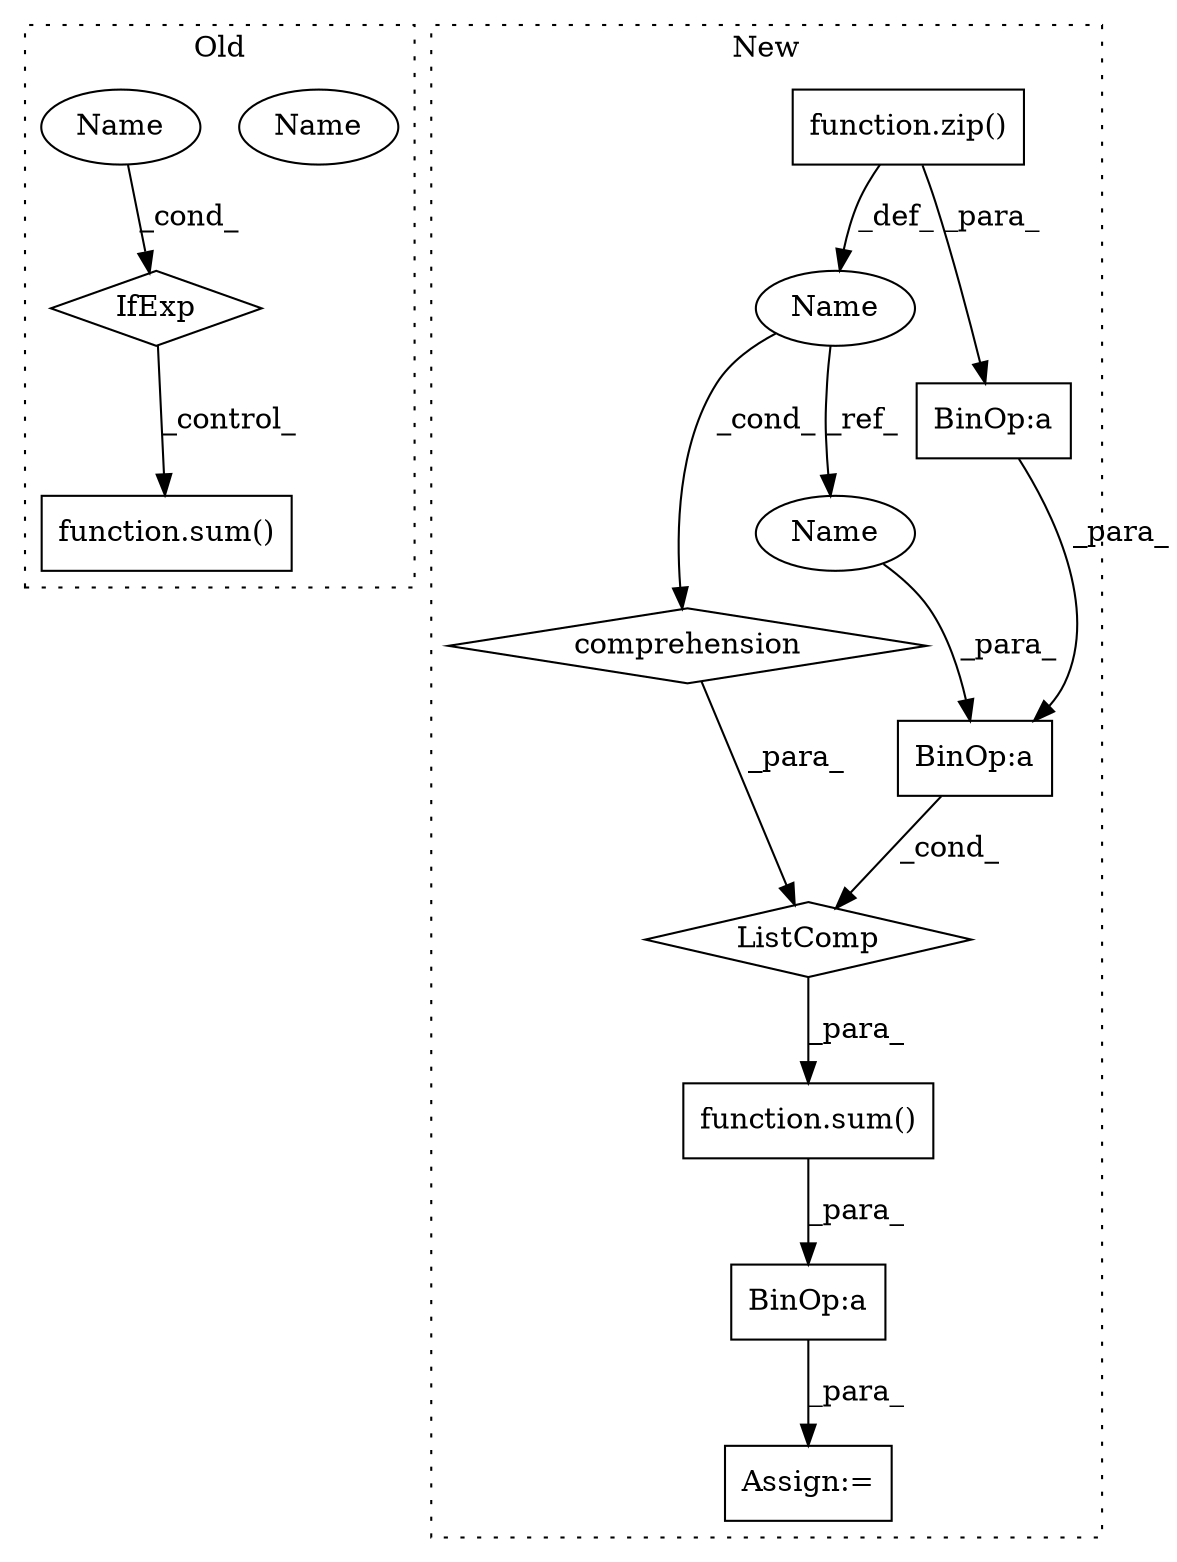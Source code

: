digraph G {
subgraph cluster0 {
1 [label="IfExp" a="51" s="12479,12492" l="4,6" shape="diamond"];
8 [label="function.sum()" a="75" s="12463,12478" l="4,1" shape="box"];
9 [label="Name" a="87" s="12483" l="9" shape="ellipse"];
13 [label="Name" a="87" s="12483" l="9" shape="ellipse"];
label = "Old";
style="dotted";
}
subgraph cluster1 {
2 [label="ListComp" a="106" s="12679" l="71" shape="diamond"];
3 [label="comprehension" a="45" s="12690" l="3" shape="diamond"];
4 [label="Assign:=" a="68" s="12662" l="3" shape="box"];
5 [label="BinOp:a" a="82" s="12681" l="7" shape="box"];
6 [label="Name" a="87" s="12700" l="1" shape="ellipse"];
7 [label="function.sum()" a="75" s="12675,12750" l="4,1" shape="box"];
10 [label="function.zip()" a="75" s="12705,12748" l="4,1" shape="box"];
11 [label="BinOp:a" a="82" s="12681" l="3" shape="box"];
12 [label="BinOp:a" a="82" s="12751" l="11" shape="box"];
14 [label="Name" a="87" s="12688" l="1" shape="ellipse"];
label = "New";
style="dotted";
}
1 -> 8 [label="_control_"];
2 -> 7 [label="_para_"];
3 -> 2 [label="_para_"];
5 -> 2 [label="_cond_"];
6 -> 3 [label="_cond_"];
6 -> 14 [label="_ref_"];
7 -> 12 [label="_para_"];
10 -> 11 [label="_para_"];
10 -> 6 [label="_def_"];
11 -> 5 [label="_para_"];
12 -> 4 [label="_para_"];
13 -> 1 [label="_cond_"];
14 -> 5 [label="_para_"];
}